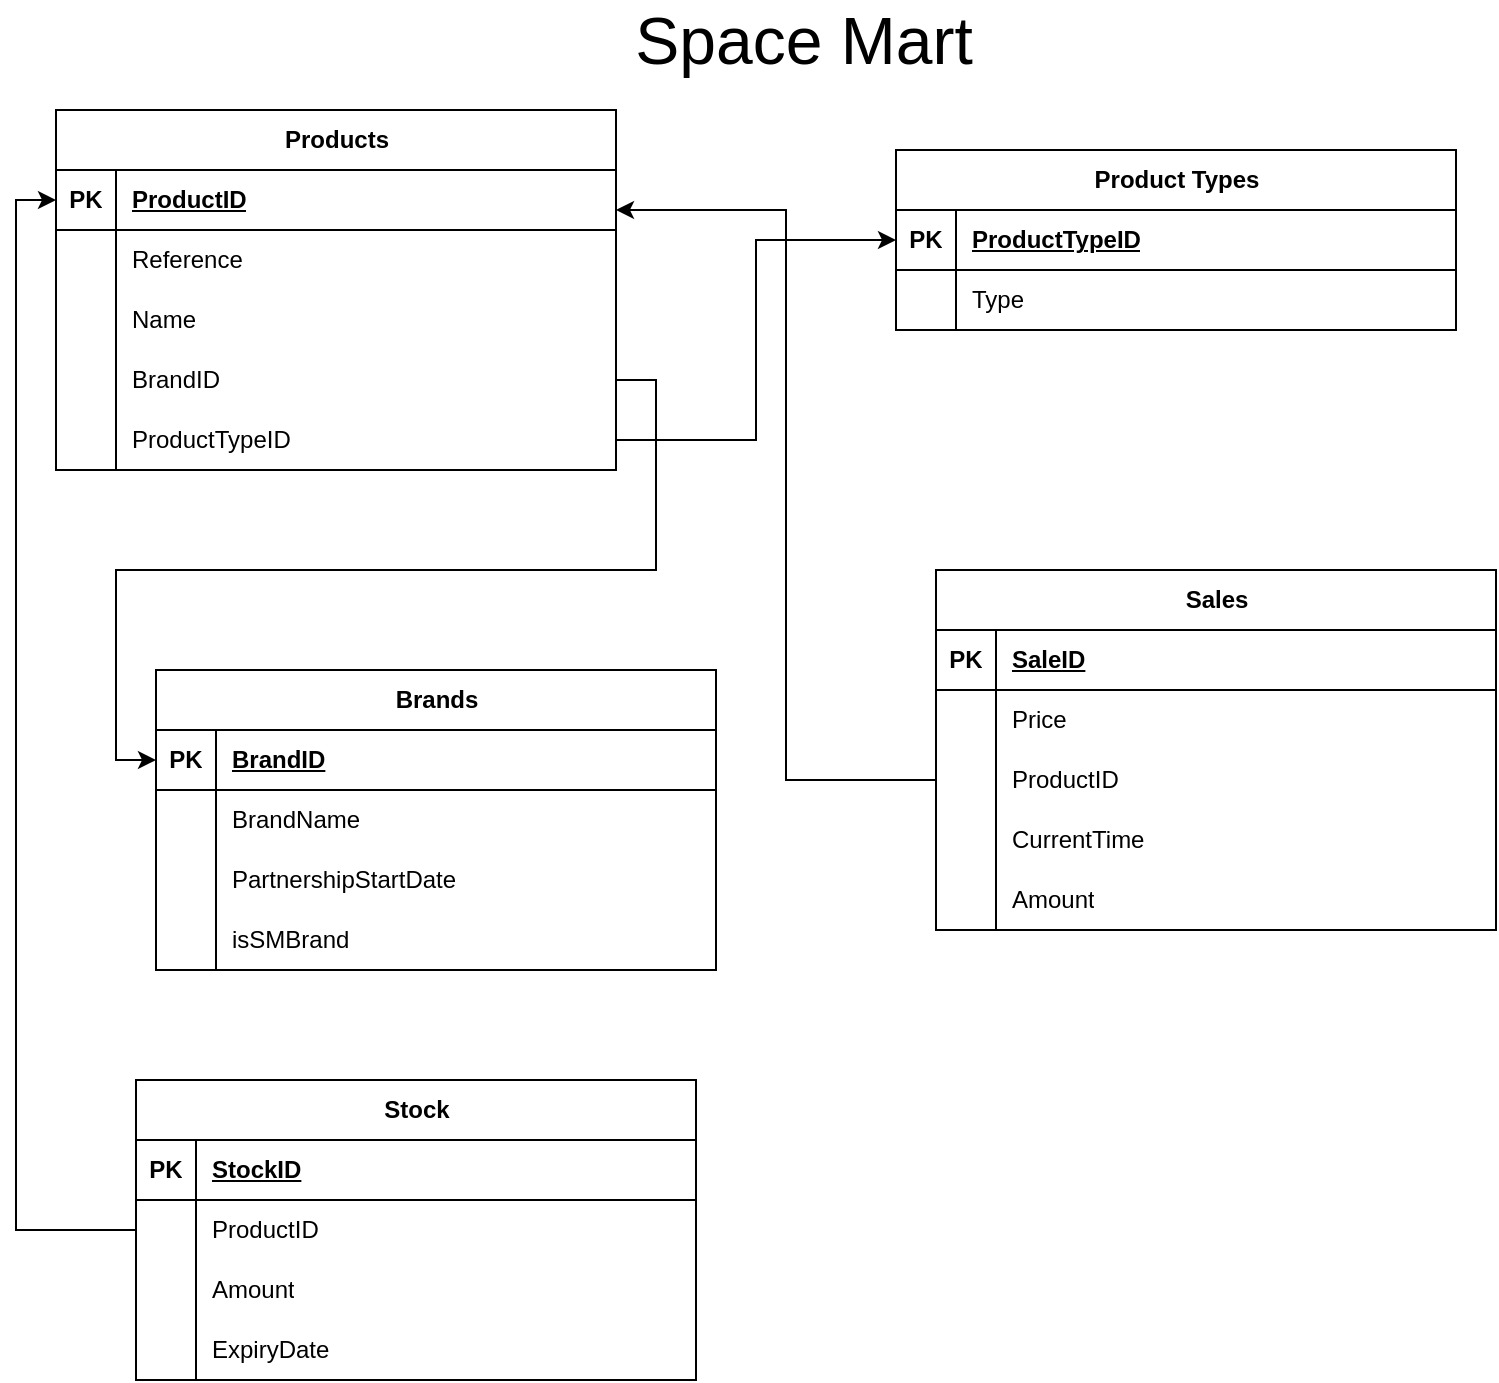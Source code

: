 <mxfile version="21.2.1" type="github">
  <diagram name="Page-1" id="Y0gpa_do-GXx1ux8oH2O">
    <mxGraphModel dx="1434" dy="796" grid="1" gridSize="10" guides="1" tooltips="1" connect="1" arrows="1" fold="1" page="1" pageScale="1" pageWidth="827" pageHeight="1169" math="0" shadow="0">
      <root>
        <mxCell id="0" />
        <mxCell id="1" parent="0" />
        <mxCell id="UjEITl3_2G-juXB7MJoG-36" value="Products" style="shape=table;startSize=30;container=1;collapsible=1;childLayout=tableLayout;fixedRows=1;rowLines=0;fontStyle=1;align=center;resizeLast=1;html=1;" parent="1" vertex="1">
          <mxGeometry x="40" y="100" width="280" height="180" as="geometry">
            <mxRectangle x="290" y="180" width="90" height="30" as="alternateBounds" />
          </mxGeometry>
        </mxCell>
        <mxCell id="UjEITl3_2G-juXB7MJoG-37" value="" style="shape=tableRow;horizontal=0;startSize=0;swimlaneHead=0;swimlaneBody=0;fillColor=none;collapsible=0;dropTarget=0;points=[[0,0.5],[1,0.5]];portConstraint=eastwest;top=0;left=0;right=0;bottom=1;" parent="UjEITl3_2G-juXB7MJoG-36" vertex="1">
          <mxGeometry y="30" width="280" height="30" as="geometry" />
        </mxCell>
        <mxCell id="UjEITl3_2G-juXB7MJoG-38" value="PK" style="shape=partialRectangle;connectable=0;fillColor=none;top=0;left=0;bottom=0;right=0;fontStyle=1;overflow=hidden;whiteSpace=wrap;html=1;" parent="UjEITl3_2G-juXB7MJoG-37" vertex="1">
          <mxGeometry width="30" height="30" as="geometry">
            <mxRectangle width="30" height="30" as="alternateBounds" />
          </mxGeometry>
        </mxCell>
        <mxCell id="UjEITl3_2G-juXB7MJoG-39" value="ProductID" style="shape=partialRectangle;connectable=0;fillColor=none;top=0;left=0;bottom=0;right=0;align=left;spacingLeft=6;fontStyle=5;overflow=hidden;whiteSpace=wrap;html=1;" parent="UjEITl3_2G-juXB7MJoG-37" vertex="1">
          <mxGeometry x="30" width="250" height="30" as="geometry">
            <mxRectangle width="250" height="30" as="alternateBounds" />
          </mxGeometry>
        </mxCell>
        <mxCell id="UjEITl3_2G-juXB7MJoG-40" value="" style="shape=tableRow;horizontal=0;startSize=0;swimlaneHead=0;swimlaneBody=0;fillColor=none;collapsible=0;dropTarget=0;points=[[0,0.5],[1,0.5]];portConstraint=eastwest;top=0;left=0;right=0;bottom=0;" parent="UjEITl3_2G-juXB7MJoG-36" vertex="1">
          <mxGeometry y="60" width="280" height="30" as="geometry" />
        </mxCell>
        <mxCell id="UjEITl3_2G-juXB7MJoG-41" value="" style="shape=partialRectangle;connectable=0;fillColor=none;top=0;left=0;bottom=0;right=0;editable=1;overflow=hidden;whiteSpace=wrap;html=1;" parent="UjEITl3_2G-juXB7MJoG-40" vertex="1">
          <mxGeometry width="30" height="30" as="geometry">
            <mxRectangle width="30" height="30" as="alternateBounds" />
          </mxGeometry>
        </mxCell>
        <mxCell id="UjEITl3_2G-juXB7MJoG-42" value="Reference" style="shape=partialRectangle;connectable=0;fillColor=none;top=0;left=0;bottom=0;right=0;align=left;spacingLeft=6;overflow=hidden;whiteSpace=wrap;html=1;" parent="UjEITl3_2G-juXB7MJoG-40" vertex="1">
          <mxGeometry x="30" width="250" height="30" as="geometry">
            <mxRectangle width="250" height="30" as="alternateBounds" />
          </mxGeometry>
        </mxCell>
        <mxCell id="UjEITl3_2G-juXB7MJoG-43" value="" style="shape=tableRow;horizontal=0;startSize=0;swimlaneHead=0;swimlaneBody=0;fillColor=none;collapsible=0;dropTarget=0;points=[[0,0.5],[1,0.5]];portConstraint=eastwest;top=0;left=0;right=0;bottom=0;" parent="UjEITl3_2G-juXB7MJoG-36" vertex="1">
          <mxGeometry y="90" width="280" height="30" as="geometry" />
        </mxCell>
        <mxCell id="UjEITl3_2G-juXB7MJoG-44" value="" style="shape=partialRectangle;connectable=0;fillColor=none;top=0;left=0;bottom=0;right=0;editable=1;overflow=hidden;whiteSpace=wrap;html=1;" parent="UjEITl3_2G-juXB7MJoG-43" vertex="1">
          <mxGeometry width="30" height="30" as="geometry">
            <mxRectangle width="30" height="30" as="alternateBounds" />
          </mxGeometry>
        </mxCell>
        <mxCell id="UjEITl3_2G-juXB7MJoG-45" value="Name" style="shape=partialRectangle;connectable=0;fillColor=none;top=0;left=0;bottom=0;right=0;align=left;spacingLeft=6;overflow=hidden;whiteSpace=wrap;html=1;" parent="UjEITl3_2G-juXB7MJoG-43" vertex="1">
          <mxGeometry x="30" width="250" height="30" as="geometry">
            <mxRectangle width="250" height="30" as="alternateBounds" />
          </mxGeometry>
        </mxCell>
        <mxCell id="UjEITl3_2G-juXB7MJoG-46" value="" style="shape=tableRow;horizontal=0;startSize=0;swimlaneHead=0;swimlaneBody=0;fillColor=none;collapsible=0;dropTarget=0;points=[[0,0.5],[1,0.5]];portConstraint=eastwest;top=0;left=0;right=0;bottom=0;" parent="UjEITl3_2G-juXB7MJoG-36" vertex="1">
          <mxGeometry y="120" width="280" height="30" as="geometry" />
        </mxCell>
        <mxCell id="UjEITl3_2G-juXB7MJoG-47" value="" style="shape=partialRectangle;connectable=0;fillColor=none;top=0;left=0;bottom=0;right=0;editable=1;overflow=hidden;whiteSpace=wrap;html=1;" parent="UjEITl3_2G-juXB7MJoG-46" vertex="1">
          <mxGeometry width="30" height="30" as="geometry">
            <mxRectangle width="30" height="30" as="alternateBounds" />
          </mxGeometry>
        </mxCell>
        <mxCell id="UjEITl3_2G-juXB7MJoG-48" value="BrandID" style="shape=partialRectangle;connectable=0;fillColor=none;top=0;left=0;bottom=0;right=0;align=left;spacingLeft=6;overflow=hidden;whiteSpace=wrap;html=1;" parent="UjEITl3_2G-juXB7MJoG-46" vertex="1">
          <mxGeometry x="30" width="250" height="30" as="geometry">
            <mxRectangle width="250" height="30" as="alternateBounds" />
          </mxGeometry>
        </mxCell>
        <mxCell id="UjEITl3_2G-juXB7MJoG-49" style="shape=tableRow;horizontal=0;startSize=0;swimlaneHead=0;swimlaneBody=0;fillColor=none;collapsible=0;dropTarget=0;points=[[0,0.5],[1,0.5]];portConstraint=eastwest;top=0;left=0;right=0;bottom=0;" parent="UjEITl3_2G-juXB7MJoG-36" vertex="1">
          <mxGeometry y="150" width="280" height="30" as="geometry" />
        </mxCell>
        <mxCell id="UjEITl3_2G-juXB7MJoG-50" style="shape=partialRectangle;connectable=0;fillColor=none;top=0;left=0;bottom=0;right=0;editable=1;overflow=hidden;whiteSpace=wrap;html=1;" parent="UjEITl3_2G-juXB7MJoG-49" vertex="1">
          <mxGeometry width="30" height="30" as="geometry">
            <mxRectangle width="30" height="30" as="alternateBounds" />
          </mxGeometry>
        </mxCell>
        <mxCell id="UjEITl3_2G-juXB7MJoG-51" value="ProductTypeID" style="shape=partialRectangle;connectable=0;fillColor=none;top=0;left=0;bottom=0;right=0;align=left;spacingLeft=6;overflow=hidden;whiteSpace=wrap;html=1;" parent="UjEITl3_2G-juXB7MJoG-49" vertex="1">
          <mxGeometry x="30" width="250" height="30" as="geometry">
            <mxRectangle width="250" height="30" as="alternateBounds" />
          </mxGeometry>
        </mxCell>
        <mxCell id="UjEITl3_2G-juXB7MJoG-5" value="Space Mart" style="text;html=1;strokeColor=none;fillColor=none;align=center;verticalAlign=middle;whiteSpace=wrap;rounded=0;fontSize=33;" parent="1" vertex="1">
          <mxGeometry x="299" y="50" width="230" height="30" as="geometry" />
        </mxCell>
        <mxCell id="UjEITl3_2G-juXB7MJoG-57" value="Product Types" style="shape=table;startSize=30;container=1;collapsible=1;childLayout=tableLayout;fixedRows=1;rowLines=0;fontStyle=1;align=center;resizeLast=1;html=1;" parent="1" vertex="1">
          <mxGeometry x="460" y="120" width="280" height="90" as="geometry">
            <mxRectangle x="290" y="180" width="90" height="30" as="alternateBounds" />
          </mxGeometry>
        </mxCell>
        <mxCell id="UjEITl3_2G-juXB7MJoG-58" value="" style="shape=tableRow;horizontal=0;startSize=0;swimlaneHead=0;swimlaneBody=0;fillColor=none;collapsible=0;dropTarget=0;points=[[0,0.5],[1,0.5]];portConstraint=eastwest;top=0;left=0;right=0;bottom=1;" parent="UjEITl3_2G-juXB7MJoG-57" vertex="1">
          <mxGeometry y="30" width="280" height="30" as="geometry" />
        </mxCell>
        <mxCell id="UjEITl3_2G-juXB7MJoG-59" value="PK" style="shape=partialRectangle;connectable=0;fillColor=none;top=0;left=0;bottom=0;right=0;fontStyle=1;overflow=hidden;whiteSpace=wrap;html=1;" parent="UjEITl3_2G-juXB7MJoG-58" vertex="1">
          <mxGeometry width="30" height="30" as="geometry">
            <mxRectangle width="30" height="30" as="alternateBounds" />
          </mxGeometry>
        </mxCell>
        <mxCell id="UjEITl3_2G-juXB7MJoG-60" value="ProductTypeID" style="shape=partialRectangle;connectable=0;fillColor=none;top=0;left=0;bottom=0;right=0;align=left;spacingLeft=6;fontStyle=5;overflow=hidden;whiteSpace=wrap;html=1;" parent="UjEITl3_2G-juXB7MJoG-58" vertex="1">
          <mxGeometry x="30" width="250" height="30" as="geometry">
            <mxRectangle width="250" height="30" as="alternateBounds" />
          </mxGeometry>
        </mxCell>
        <mxCell id="UjEITl3_2G-juXB7MJoG-61" value="" style="shape=tableRow;horizontal=0;startSize=0;swimlaneHead=0;swimlaneBody=0;fillColor=none;collapsible=0;dropTarget=0;points=[[0,0.5],[1,0.5]];portConstraint=eastwest;top=0;left=0;right=0;bottom=0;" parent="UjEITl3_2G-juXB7MJoG-57" vertex="1">
          <mxGeometry y="60" width="280" height="30" as="geometry" />
        </mxCell>
        <mxCell id="UjEITl3_2G-juXB7MJoG-62" value="" style="shape=partialRectangle;connectable=0;fillColor=none;top=0;left=0;bottom=0;right=0;editable=1;overflow=hidden;whiteSpace=wrap;html=1;" parent="UjEITl3_2G-juXB7MJoG-61" vertex="1">
          <mxGeometry width="30" height="30" as="geometry">
            <mxRectangle width="30" height="30" as="alternateBounds" />
          </mxGeometry>
        </mxCell>
        <mxCell id="UjEITl3_2G-juXB7MJoG-63" value="Type" style="shape=partialRectangle;connectable=0;fillColor=none;top=0;left=0;bottom=0;right=0;align=left;spacingLeft=6;overflow=hidden;whiteSpace=wrap;html=1;" parent="UjEITl3_2G-juXB7MJoG-61" vertex="1">
          <mxGeometry x="30" width="250" height="30" as="geometry">
            <mxRectangle width="250" height="30" as="alternateBounds" />
          </mxGeometry>
        </mxCell>
        <mxCell id="UjEITl3_2G-juXB7MJoG-74" style="edgeStyle=orthogonalEdgeStyle;rounded=0;orthogonalLoop=1;jettySize=auto;html=1;" parent="1" source="UjEITl3_2G-juXB7MJoG-49" target="UjEITl3_2G-juXB7MJoG-58" edge="1">
          <mxGeometry relative="1" as="geometry" />
        </mxCell>
        <mxCell id="UjEITl3_2G-juXB7MJoG-75" value="Brands" style="shape=table;startSize=30;container=1;collapsible=1;childLayout=tableLayout;fixedRows=1;rowLines=0;fontStyle=1;align=center;resizeLast=1;html=1;" parent="1" vertex="1">
          <mxGeometry x="90" y="380" width="280" height="150" as="geometry">
            <mxRectangle x="290" y="180" width="90" height="30" as="alternateBounds" />
          </mxGeometry>
        </mxCell>
        <mxCell id="UjEITl3_2G-juXB7MJoG-76" value="" style="shape=tableRow;horizontal=0;startSize=0;swimlaneHead=0;swimlaneBody=0;fillColor=none;collapsible=0;dropTarget=0;points=[[0,0.5],[1,0.5]];portConstraint=eastwest;top=0;left=0;right=0;bottom=1;" parent="UjEITl3_2G-juXB7MJoG-75" vertex="1">
          <mxGeometry y="30" width="280" height="30" as="geometry" />
        </mxCell>
        <mxCell id="UjEITl3_2G-juXB7MJoG-77" value="PK" style="shape=partialRectangle;connectable=0;fillColor=none;top=0;left=0;bottom=0;right=0;fontStyle=1;overflow=hidden;whiteSpace=wrap;html=1;" parent="UjEITl3_2G-juXB7MJoG-76" vertex="1">
          <mxGeometry width="30" height="30" as="geometry">
            <mxRectangle width="30" height="30" as="alternateBounds" />
          </mxGeometry>
        </mxCell>
        <mxCell id="UjEITl3_2G-juXB7MJoG-78" value="BrandID" style="shape=partialRectangle;connectable=0;fillColor=none;top=0;left=0;bottom=0;right=0;align=left;spacingLeft=6;fontStyle=5;overflow=hidden;whiteSpace=wrap;html=1;" parent="UjEITl3_2G-juXB7MJoG-76" vertex="1">
          <mxGeometry x="30" width="250" height="30" as="geometry">
            <mxRectangle width="250" height="30" as="alternateBounds" />
          </mxGeometry>
        </mxCell>
        <mxCell id="UjEITl3_2G-juXB7MJoG-79" value="" style="shape=tableRow;horizontal=0;startSize=0;swimlaneHead=0;swimlaneBody=0;fillColor=none;collapsible=0;dropTarget=0;points=[[0,0.5],[1,0.5]];portConstraint=eastwest;top=0;left=0;right=0;bottom=0;" parent="UjEITl3_2G-juXB7MJoG-75" vertex="1">
          <mxGeometry y="60" width="280" height="30" as="geometry" />
        </mxCell>
        <mxCell id="UjEITl3_2G-juXB7MJoG-80" value="" style="shape=partialRectangle;connectable=0;fillColor=none;top=0;left=0;bottom=0;right=0;editable=1;overflow=hidden;whiteSpace=wrap;html=1;" parent="UjEITl3_2G-juXB7MJoG-79" vertex="1">
          <mxGeometry width="30" height="30" as="geometry">
            <mxRectangle width="30" height="30" as="alternateBounds" />
          </mxGeometry>
        </mxCell>
        <mxCell id="UjEITl3_2G-juXB7MJoG-81" value="BrandName" style="shape=partialRectangle;connectable=0;fillColor=none;top=0;left=0;bottom=0;right=0;align=left;spacingLeft=6;overflow=hidden;whiteSpace=wrap;html=1;" parent="UjEITl3_2G-juXB7MJoG-79" vertex="1">
          <mxGeometry x="30" width="250" height="30" as="geometry">
            <mxRectangle width="250" height="30" as="alternateBounds" />
          </mxGeometry>
        </mxCell>
        <mxCell id="UjEITl3_2G-juXB7MJoG-82" value="" style="shape=tableRow;horizontal=0;startSize=0;swimlaneHead=0;swimlaneBody=0;fillColor=none;collapsible=0;dropTarget=0;points=[[0,0.5],[1,0.5]];portConstraint=eastwest;top=0;left=0;right=0;bottom=0;" parent="UjEITl3_2G-juXB7MJoG-75" vertex="1">
          <mxGeometry y="90" width="280" height="30" as="geometry" />
        </mxCell>
        <mxCell id="UjEITl3_2G-juXB7MJoG-83" value="" style="shape=partialRectangle;connectable=0;fillColor=none;top=0;left=0;bottom=0;right=0;editable=1;overflow=hidden;whiteSpace=wrap;html=1;" parent="UjEITl3_2G-juXB7MJoG-82" vertex="1">
          <mxGeometry width="30" height="30" as="geometry">
            <mxRectangle width="30" height="30" as="alternateBounds" />
          </mxGeometry>
        </mxCell>
        <mxCell id="UjEITl3_2G-juXB7MJoG-84" value="PartnershipStartDate" style="shape=partialRectangle;connectable=0;fillColor=none;top=0;left=0;bottom=0;right=0;align=left;spacingLeft=6;overflow=hidden;whiteSpace=wrap;html=1;" parent="UjEITl3_2G-juXB7MJoG-82" vertex="1">
          <mxGeometry x="30" width="250" height="30" as="geometry">
            <mxRectangle width="250" height="30" as="alternateBounds" />
          </mxGeometry>
        </mxCell>
        <mxCell id="UjEITl3_2G-juXB7MJoG-85" value="" style="shape=tableRow;horizontal=0;startSize=0;swimlaneHead=0;swimlaneBody=0;fillColor=none;collapsible=0;dropTarget=0;points=[[0,0.5],[1,0.5]];portConstraint=eastwest;top=0;left=0;right=0;bottom=0;" parent="UjEITl3_2G-juXB7MJoG-75" vertex="1">
          <mxGeometry y="120" width="280" height="30" as="geometry" />
        </mxCell>
        <mxCell id="UjEITl3_2G-juXB7MJoG-86" value="" style="shape=partialRectangle;connectable=0;fillColor=none;top=0;left=0;bottom=0;right=0;editable=1;overflow=hidden;whiteSpace=wrap;html=1;" parent="UjEITl3_2G-juXB7MJoG-85" vertex="1">
          <mxGeometry width="30" height="30" as="geometry">
            <mxRectangle width="30" height="30" as="alternateBounds" />
          </mxGeometry>
        </mxCell>
        <mxCell id="UjEITl3_2G-juXB7MJoG-87" value="isSMBrand" style="shape=partialRectangle;connectable=0;fillColor=none;top=0;left=0;bottom=0;right=0;align=left;spacingLeft=6;overflow=hidden;whiteSpace=wrap;html=1;" parent="UjEITl3_2G-juXB7MJoG-85" vertex="1">
          <mxGeometry x="30" width="250" height="30" as="geometry">
            <mxRectangle width="250" height="30" as="alternateBounds" />
          </mxGeometry>
        </mxCell>
        <mxCell id="UjEITl3_2G-juXB7MJoG-91" style="edgeStyle=orthogonalEdgeStyle;rounded=0;orthogonalLoop=1;jettySize=auto;html=1;" parent="1" source="UjEITl3_2G-juXB7MJoG-46" target="UjEITl3_2G-juXB7MJoG-76" edge="1">
          <mxGeometry relative="1" as="geometry" />
        </mxCell>
        <mxCell id="UjEITl3_2G-juXB7MJoG-92" value="Sales" style="shape=table;startSize=30;container=1;collapsible=1;childLayout=tableLayout;fixedRows=1;rowLines=0;fontStyle=1;align=center;resizeLast=1;html=1;" parent="1" vertex="1">
          <mxGeometry x="480" y="330" width="280" height="180" as="geometry">
            <mxRectangle x="290" y="180" width="90" height="30" as="alternateBounds" />
          </mxGeometry>
        </mxCell>
        <mxCell id="UjEITl3_2G-juXB7MJoG-93" value="" style="shape=tableRow;horizontal=0;startSize=0;swimlaneHead=0;swimlaneBody=0;fillColor=none;collapsible=0;dropTarget=0;points=[[0,0.5],[1,0.5]];portConstraint=eastwest;top=0;left=0;right=0;bottom=1;" parent="UjEITl3_2G-juXB7MJoG-92" vertex="1">
          <mxGeometry y="30" width="280" height="30" as="geometry" />
        </mxCell>
        <mxCell id="UjEITl3_2G-juXB7MJoG-94" value="PK" style="shape=partialRectangle;connectable=0;fillColor=none;top=0;left=0;bottom=0;right=0;fontStyle=1;overflow=hidden;whiteSpace=wrap;html=1;" parent="UjEITl3_2G-juXB7MJoG-93" vertex="1">
          <mxGeometry width="30" height="30" as="geometry">
            <mxRectangle width="30" height="30" as="alternateBounds" />
          </mxGeometry>
        </mxCell>
        <mxCell id="UjEITl3_2G-juXB7MJoG-95" value="SaleID" style="shape=partialRectangle;connectable=0;fillColor=none;top=0;left=0;bottom=0;right=0;align=left;spacingLeft=6;fontStyle=5;overflow=hidden;whiteSpace=wrap;html=1;" parent="UjEITl3_2G-juXB7MJoG-93" vertex="1">
          <mxGeometry x="30" width="250" height="30" as="geometry">
            <mxRectangle width="250" height="30" as="alternateBounds" />
          </mxGeometry>
        </mxCell>
        <mxCell id="UjEITl3_2G-juXB7MJoG-96" value="" style="shape=tableRow;horizontal=0;startSize=0;swimlaneHead=0;swimlaneBody=0;fillColor=none;collapsible=0;dropTarget=0;points=[[0,0.5],[1,0.5]];portConstraint=eastwest;top=0;left=0;right=0;bottom=0;" parent="UjEITl3_2G-juXB7MJoG-92" vertex="1">
          <mxGeometry y="60" width="280" height="30" as="geometry" />
        </mxCell>
        <mxCell id="UjEITl3_2G-juXB7MJoG-97" value="" style="shape=partialRectangle;connectable=0;fillColor=none;top=0;left=0;bottom=0;right=0;editable=1;overflow=hidden;whiteSpace=wrap;html=1;" parent="UjEITl3_2G-juXB7MJoG-96" vertex="1">
          <mxGeometry width="30" height="30" as="geometry">
            <mxRectangle width="30" height="30" as="alternateBounds" />
          </mxGeometry>
        </mxCell>
        <mxCell id="UjEITl3_2G-juXB7MJoG-98" value="Price" style="shape=partialRectangle;connectable=0;fillColor=none;top=0;left=0;bottom=0;right=0;align=left;spacingLeft=6;overflow=hidden;whiteSpace=wrap;html=1;" parent="UjEITl3_2G-juXB7MJoG-96" vertex="1">
          <mxGeometry x="30" width="250" height="30" as="geometry">
            <mxRectangle width="250" height="30" as="alternateBounds" />
          </mxGeometry>
        </mxCell>
        <mxCell id="UjEITl3_2G-juXB7MJoG-99" value="" style="shape=tableRow;horizontal=0;startSize=0;swimlaneHead=0;swimlaneBody=0;fillColor=none;collapsible=0;dropTarget=0;points=[[0,0.5],[1,0.5]];portConstraint=eastwest;top=0;left=0;right=0;bottom=0;" parent="UjEITl3_2G-juXB7MJoG-92" vertex="1">
          <mxGeometry y="90" width="280" height="30" as="geometry" />
        </mxCell>
        <mxCell id="UjEITl3_2G-juXB7MJoG-100" value="" style="shape=partialRectangle;connectable=0;fillColor=none;top=0;left=0;bottom=0;right=0;editable=1;overflow=hidden;whiteSpace=wrap;html=1;" parent="UjEITl3_2G-juXB7MJoG-99" vertex="1">
          <mxGeometry width="30" height="30" as="geometry">
            <mxRectangle width="30" height="30" as="alternateBounds" />
          </mxGeometry>
        </mxCell>
        <mxCell id="UjEITl3_2G-juXB7MJoG-101" value="ProductID" style="shape=partialRectangle;connectable=0;fillColor=none;top=0;left=0;bottom=0;right=0;align=left;spacingLeft=6;overflow=hidden;whiteSpace=wrap;html=1;" parent="UjEITl3_2G-juXB7MJoG-99" vertex="1">
          <mxGeometry x="30" width="250" height="30" as="geometry">
            <mxRectangle width="250" height="30" as="alternateBounds" />
          </mxGeometry>
        </mxCell>
        <mxCell id="UjEITl3_2G-juXB7MJoG-102" value="" style="shape=tableRow;horizontal=0;startSize=0;swimlaneHead=0;swimlaneBody=0;fillColor=none;collapsible=0;dropTarget=0;points=[[0,0.5],[1,0.5]];portConstraint=eastwest;top=0;left=0;right=0;bottom=0;" parent="UjEITl3_2G-juXB7MJoG-92" vertex="1">
          <mxGeometry y="120" width="280" height="30" as="geometry" />
        </mxCell>
        <mxCell id="UjEITl3_2G-juXB7MJoG-103" value="" style="shape=partialRectangle;connectable=0;fillColor=none;top=0;left=0;bottom=0;right=0;editable=1;overflow=hidden;whiteSpace=wrap;html=1;" parent="UjEITl3_2G-juXB7MJoG-102" vertex="1">
          <mxGeometry width="30" height="30" as="geometry">
            <mxRectangle width="30" height="30" as="alternateBounds" />
          </mxGeometry>
        </mxCell>
        <mxCell id="UjEITl3_2G-juXB7MJoG-104" value="CurrentTime" style="shape=partialRectangle;connectable=0;fillColor=none;top=0;left=0;bottom=0;right=0;align=left;spacingLeft=6;overflow=hidden;whiteSpace=wrap;html=1;" parent="UjEITl3_2G-juXB7MJoG-102" vertex="1">
          <mxGeometry x="30" width="250" height="30" as="geometry">
            <mxRectangle width="250" height="30" as="alternateBounds" />
          </mxGeometry>
        </mxCell>
        <mxCell id="UjEITl3_2G-juXB7MJoG-105" style="shape=tableRow;horizontal=0;startSize=0;swimlaneHead=0;swimlaneBody=0;fillColor=none;collapsible=0;dropTarget=0;points=[[0,0.5],[1,0.5]];portConstraint=eastwest;top=0;left=0;right=0;bottom=0;" parent="UjEITl3_2G-juXB7MJoG-92" vertex="1">
          <mxGeometry y="150" width="280" height="30" as="geometry" />
        </mxCell>
        <mxCell id="UjEITl3_2G-juXB7MJoG-106" style="shape=partialRectangle;connectable=0;fillColor=none;top=0;left=0;bottom=0;right=0;editable=1;overflow=hidden;whiteSpace=wrap;html=1;" parent="UjEITl3_2G-juXB7MJoG-105" vertex="1">
          <mxGeometry width="30" height="30" as="geometry">
            <mxRectangle width="30" height="30" as="alternateBounds" />
          </mxGeometry>
        </mxCell>
        <mxCell id="UjEITl3_2G-juXB7MJoG-107" value="Amount" style="shape=partialRectangle;connectable=0;fillColor=none;top=0;left=0;bottom=0;right=0;align=left;spacingLeft=6;overflow=hidden;whiteSpace=wrap;html=1;" parent="UjEITl3_2G-juXB7MJoG-105" vertex="1">
          <mxGeometry x="30" width="250" height="30" as="geometry">
            <mxRectangle width="250" height="30" as="alternateBounds" />
          </mxGeometry>
        </mxCell>
        <mxCell id="UjEITl3_2G-juXB7MJoG-108" style="edgeStyle=orthogonalEdgeStyle;rounded=0;orthogonalLoop=1;jettySize=auto;html=1;" parent="1" source="UjEITl3_2G-juXB7MJoG-99" target="UjEITl3_2G-juXB7MJoG-37" edge="1">
          <mxGeometry relative="1" as="geometry">
            <Array as="points">
              <mxPoint x="405" y="435" />
              <mxPoint x="405" y="150" />
            </Array>
          </mxGeometry>
        </mxCell>
        <mxCell id="UjEITl3_2G-juXB7MJoG-109" value="Stock" style="shape=table;startSize=30;container=1;collapsible=1;childLayout=tableLayout;fixedRows=1;rowLines=0;fontStyle=1;align=center;resizeLast=1;html=1;" parent="1" vertex="1">
          <mxGeometry x="80" y="585" width="280" height="150" as="geometry">
            <mxRectangle x="290" y="180" width="90" height="30" as="alternateBounds" />
          </mxGeometry>
        </mxCell>
        <mxCell id="UjEITl3_2G-juXB7MJoG-110" value="" style="shape=tableRow;horizontal=0;startSize=0;swimlaneHead=0;swimlaneBody=0;fillColor=none;collapsible=0;dropTarget=0;points=[[0,0.5],[1,0.5]];portConstraint=eastwest;top=0;left=0;right=0;bottom=1;" parent="UjEITl3_2G-juXB7MJoG-109" vertex="1">
          <mxGeometry y="30" width="280" height="30" as="geometry" />
        </mxCell>
        <mxCell id="UjEITl3_2G-juXB7MJoG-111" value="PK" style="shape=partialRectangle;connectable=0;fillColor=none;top=0;left=0;bottom=0;right=0;fontStyle=1;overflow=hidden;whiteSpace=wrap;html=1;" parent="UjEITl3_2G-juXB7MJoG-110" vertex="1">
          <mxGeometry width="30" height="30" as="geometry">
            <mxRectangle width="30" height="30" as="alternateBounds" />
          </mxGeometry>
        </mxCell>
        <mxCell id="UjEITl3_2G-juXB7MJoG-112" value="StockID" style="shape=partialRectangle;connectable=0;fillColor=none;top=0;left=0;bottom=0;right=0;align=left;spacingLeft=6;fontStyle=5;overflow=hidden;whiteSpace=wrap;html=1;" parent="UjEITl3_2G-juXB7MJoG-110" vertex="1">
          <mxGeometry x="30" width="250" height="30" as="geometry">
            <mxRectangle width="250" height="30" as="alternateBounds" />
          </mxGeometry>
        </mxCell>
        <mxCell id="UjEITl3_2G-juXB7MJoG-113" value="" style="shape=tableRow;horizontal=0;startSize=0;swimlaneHead=0;swimlaneBody=0;fillColor=none;collapsible=0;dropTarget=0;points=[[0,0.5],[1,0.5]];portConstraint=eastwest;top=0;left=0;right=0;bottom=0;" parent="UjEITl3_2G-juXB7MJoG-109" vertex="1">
          <mxGeometry y="60" width="280" height="30" as="geometry" />
        </mxCell>
        <mxCell id="UjEITl3_2G-juXB7MJoG-114" value="" style="shape=partialRectangle;connectable=0;fillColor=none;top=0;left=0;bottom=0;right=0;editable=1;overflow=hidden;whiteSpace=wrap;html=1;" parent="UjEITl3_2G-juXB7MJoG-113" vertex="1">
          <mxGeometry width="30" height="30" as="geometry">
            <mxRectangle width="30" height="30" as="alternateBounds" />
          </mxGeometry>
        </mxCell>
        <mxCell id="UjEITl3_2G-juXB7MJoG-115" value="ProductID" style="shape=partialRectangle;connectable=0;fillColor=none;top=0;left=0;bottom=0;right=0;align=left;spacingLeft=6;overflow=hidden;whiteSpace=wrap;html=1;" parent="UjEITl3_2G-juXB7MJoG-113" vertex="1">
          <mxGeometry x="30" width="250" height="30" as="geometry">
            <mxRectangle width="250" height="30" as="alternateBounds" />
          </mxGeometry>
        </mxCell>
        <mxCell id="UjEITl3_2G-juXB7MJoG-116" value="" style="shape=tableRow;horizontal=0;startSize=0;swimlaneHead=0;swimlaneBody=0;fillColor=none;collapsible=0;dropTarget=0;points=[[0,0.5],[1,0.5]];portConstraint=eastwest;top=0;left=0;right=0;bottom=0;" parent="UjEITl3_2G-juXB7MJoG-109" vertex="1">
          <mxGeometry y="90" width="280" height="30" as="geometry" />
        </mxCell>
        <mxCell id="UjEITl3_2G-juXB7MJoG-117" value="" style="shape=partialRectangle;connectable=0;fillColor=none;top=0;left=0;bottom=0;right=0;editable=1;overflow=hidden;whiteSpace=wrap;html=1;" parent="UjEITl3_2G-juXB7MJoG-116" vertex="1">
          <mxGeometry width="30" height="30" as="geometry">
            <mxRectangle width="30" height="30" as="alternateBounds" />
          </mxGeometry>
        </mxCell>
        <mxCell id="UjEITl3_2G-juXB7MJoG-118" value="Amount" style="shape=partialRectangle;connectable=0;fillColor=none;top=0;left=0;bottom=0;right=0;align=left;spacingLeft=6;overflow=hidden;whiteSpace=wrap;html=1;" parent="UjEITl3_2G-juXB7MJoG-116" vertex="1">
          <mxGeometry x="30" width="250" height="30" as="geometry">
            <mxRectangle width="250" height="30" as="alternateBounds" />
          </mxGeometry>
        </mxCell>
        <mxCell id="FTJEm5kM_l336uLLrK-w-17" style="shape=tableRow;horizontal=0;startSize=0;swimlaneHead=0;swimlaneBody=0;fillColor=none;collapsible=0;dropTarget=0;points=[[0,0.5],[1,0.5]];portConstraint=eastwest;top=0;left=0;right=0;bottom=0;" vertex="1" parent="UjEITl3_2G-juXB7MJoG-109">
          <mxGeometry y="120" width="280" height="30" as="geometry" />
        </mxCell>
        <mxCell id="FTJEm5kM_l336uLLrK-w-18" style="shape=partialRectangle;connectable=0;fillColor=none;top=0;left=0;bottom=0;right=0;editable=1;overflow=hidden;whiteSpace=wrap;html=1;" vertex="1" parent="FTJEm5kM_l336uLLrK-w-17">
          <mxGeometry width="30" height="30" as="geometry">
            <mxRectangle width="30" height="30" as="alternateBounds" />
          </mxGeometry>
        </mxCell>
        <mxCell id="FTJEm5kM_l336uLLrK-w-19" value="ExpiryDate" style="shape=partialRectangle;connectable=0;fillColor=none;top=0;left=0;bottom=0;right=0;align=left;spacingLeft=6;overflow=hidden;whiteSpace=wrap;html=1;" vertex="1" parent="FTJEm5kM_l336uLLrK-w-17">
          <mxGeometry x="30" width="250" height="30" as="geometry">
            <mxRectangle width="250" height="30" as="alternateBounds" />
          </mxGeometry>
        </mxCell>
        <mxCell id="UjEITl3_2G-juXB7MJoG-125" style="edgeStyle=orthogonalEdgeStyle;rounded=0;orthogonalLoop=1;jettySize=auto;html=1;" parent="1" source="UjEITl3_2G-juXB7MJoG-113" target="UjEITl3_2G-juXB7MJoG-37" edge="1">
          <mxGeometry relative="1" as="geometry">
            <Array as="points">
              <mxPoint x="20" y="660" />
              <mxPoint x="20" y="145" />
            </Array>
          </mxGeometry>
        </mxCell>
      </root>
    </mxGraphModel>
  </diagram>
</mxfile>
